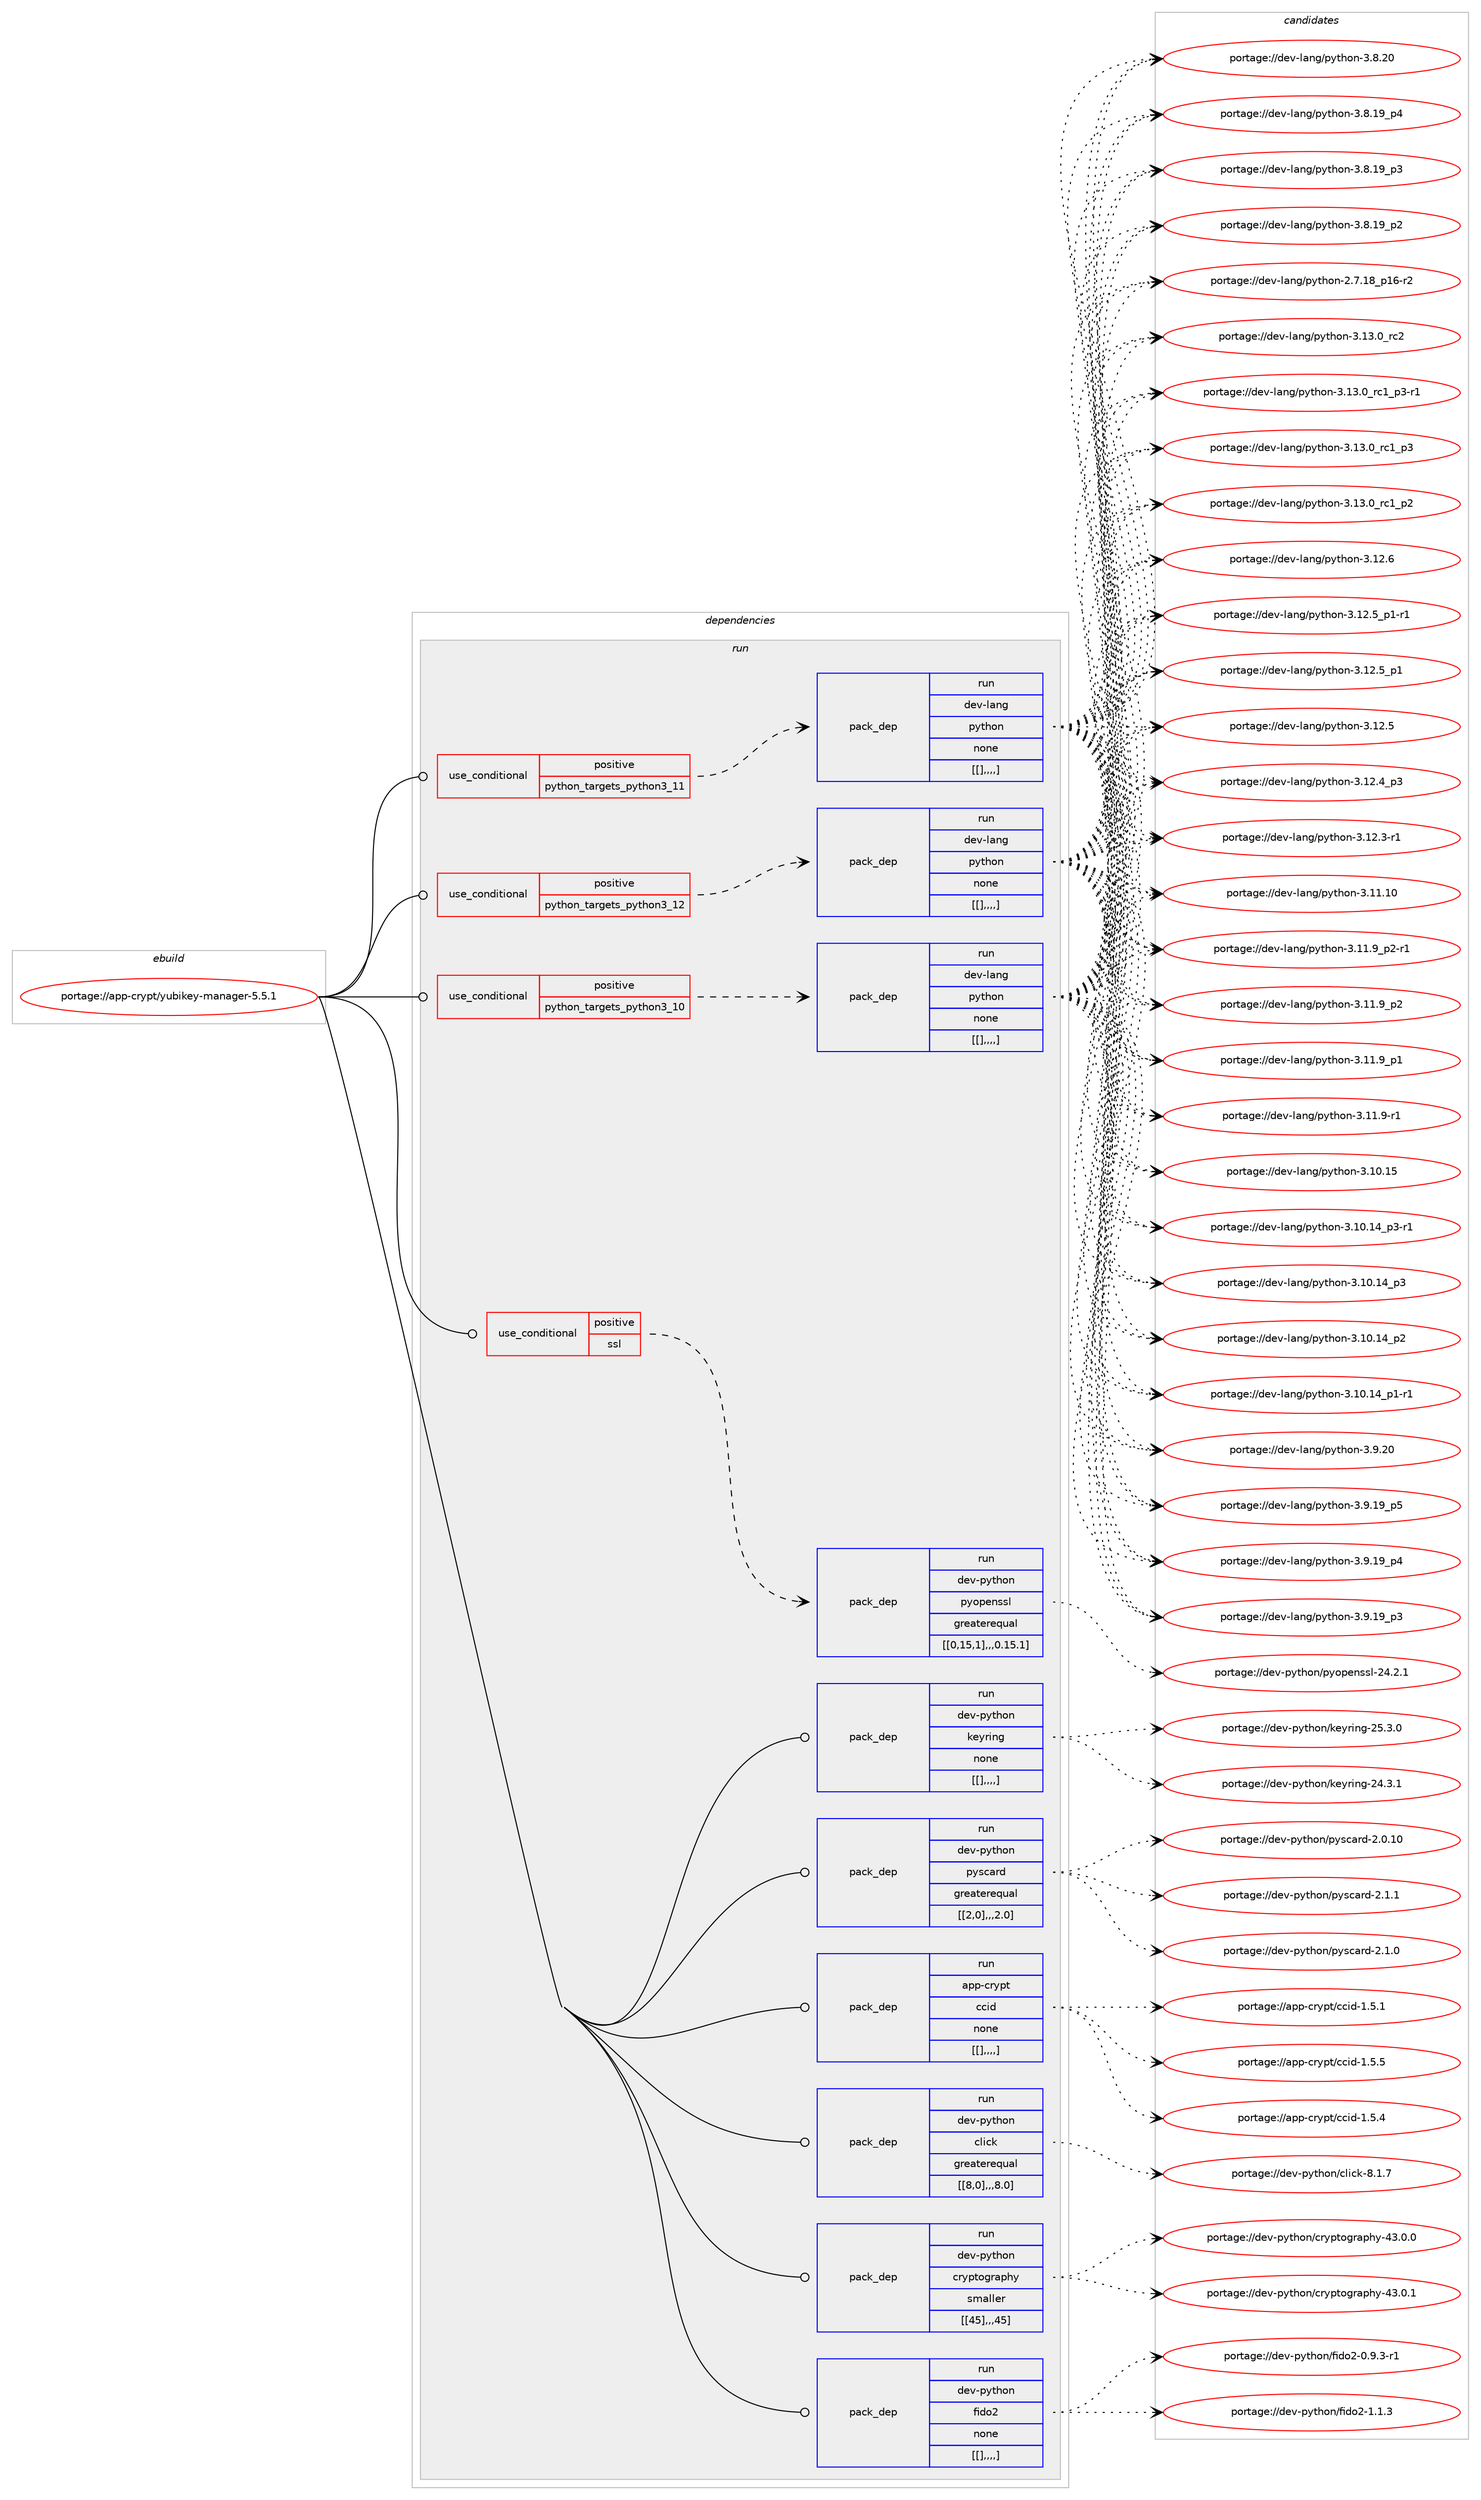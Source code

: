 digraph prolog {

# *************
# Graph options
# *************

newrank=true;
concentrate=true;
compound=true;
graph [rankdir=LR,fontname=Helvetica,fontsize=10,ranksep=1.5];#, ranksep=2.5, nodesep=0.2];
edge  [arrowhead=vee];
node  [fontname=Helvetica,fontsize=10];

# **********
# The ebuild
# **********

subgraph cluster_leftcol {
color=gray;
label=<<i>ebuild</i>>;
id [label="portage://app-crypt/yubikey-manager-5.5.1", color=red, width=4, href="../app-crypt/yubikey-manager-5.5.1.svg"];
}

# ****************
# The dependencies
# ****************

subgraph cluster_midcol {
color=gray;
label=<<i>dependencies</i>>;
subgraph cluster_compile {
fillcolor="#eeeeee";
style=filled;
label=<<i>compile</i>>;
}
subgraph cluster_compileandrun {
fillcolor="#eeeeee";
style=filled;
label=<<i>compile and run</i>>;
}
subgraph cluster_run {
fillcolor="#eeeeee";
style=filled;
label=<<i>run</i>>;
subgraph cond4013 {
dependency15070 [label=<<TABLE BORDER="0" CELLBORDER="1" CELLSPACING="0" CELLPADDING="4"><TR><TD ROWSPAN="3" CELLPADDING="10">use_conditional</TD></TR><TR><TD>positive</TD></TR><TR><TD>python_targets_python3_10</TD></TR></TABLE>>, shape=none, color=red];
subgraph pack10971 {
dependency15071 [label=<<TABLE BORDER="0" CELLBORDER="1" CELLSPACING="0" CELLPADDING="4" WIDTH="220"><TR><TD ROWSPAN="6" CELLPADDING="30">pack_dep</TD></TR><TR><TD WIDTH="110">run</TD></TR><TR><TD>dev-lang</TD></TR><TR><TD>python</TD></TR><TR><TD>none</TD></TR><TR><TD>[[],,,,]</TD></TR></TABLE>>, shape=none, color=blue];
}
dependency15070:e -> dependency15071:w [weight=20,style="dashed",arrowhead="vee"];
}
id:e -> dependency15070:w [weight=20,style="solid",arrowhead="odot"];
subgraph cond4014 {
dependency15072 [label=<<TABLE BORDER="0" CELLBORDER="1" CELLSPACING="0" CELLPADDING="4"><TR><TD ROWSPAN="3" CELLPADDING="10">use_conditional</TD></TR><TR><TD>positive</TD></TR><TR><TD>python_targets_python3_11</TD></TR></TABLE>>, shape=none, color=red];
subgraph pack10972 {
dependency15073 [label=<<TABLE BORDER="0" CELLBORDER="1" CELLSPACING="0" CELLPADDING="4" WIDTH="220"><TR><TD ROWSPAN="6" CELLPADDING="30">pack_dep</TD></TR><TR><TD WIDTH="110">run</TD></TR><TR><TD>dev-lang</TD></TR><TR><TD>python</TD></TR><TR><TD>none</TD></TR><TR><TD>[[],,,,]</TD></TR></TABLE>>, shape=none, color=blue];
}
dependency15072:e -> dependency15073:w [weight=20,style="dashed",arrowhead="vee"];
}
id:e -> dependency15072:w [weight=20,style="solid",arrowhead="odot"];
subgraph cond4015 {
dependency15074 [label=<<TABLE BORDER="0" CELLBORDER="1" CELLSPACING="0" CELLPADDING="4"><TR><TD ROWSPAN="3" CELLPADDING="10">use_conditional</TD></TR><TR><TD>positive</TD></TR><TR><TD>python_targets_python3_12</TD></TR></TABLE>>, shape=none, color=red];
subgraph pack10973 {
dependency15075 [label=<<TABLE BORDER="0" CELLBORDER="1" CELLSPACING="0" CELLPADDING="4" WIDTH="220"><TR><TD ROWSPAN="6" CELLPADDING="30">pack_dep</TD></TR><TR><TD WIDTH="110">run</TD></TR><TR><TD>dev-lang</TD></TR><TR><TD>python</TD></TR><TR><TD>none</TD></TR><TR><TD>[[],,,,]</TD></TR></TABLE>>, shape=none, color=blue];
}
dependency15074:e -> dependency15075:w [weight=20,style="dashed",arrowhead="vee"];
}
id:e -> dependency15074:w [weight=20,style="solid",arrowhead="odot"];
subgraph cond4016 {
dependency15076 [label=<<TABLE BORDER="0" CELLBORDER="1" CELLSPACING="0" CELLPADDING="4"><TR><TD ROWSPAN="3" CELLPADDING="10">use_conditional</TD></TR><TR><TD>positive</TD></TR><TR><TD>ssl</TD></TR></TABLE>>, shape=none, color=red];
subgraph pack10974 {
dependency15077 [label=<<TABLE BORDER="0" CELLBORDER="1" CELLSPACING="0" CELLPADDING="4" WIDTH="220"><TR><TD ROWSPAN="6" CELLPADDING="30">pack_dep</TD></TR><TR><TD WIDTH="110">run</TD></TR><TR><TD>dev-python</TD></TR><TR><TD>pyopenssl</TD></TR><TR><TD>greaterequal</TD></TR><TR><TD>[[0,15,1],,,0.15.1]</TD></TR></TABLE>>, shape=none, color=blue];
}
dependency15076:e -> dependency15077:w [weight=20,style="dashed",arrowhead="vee"];
}
id:e -> dependency15076:w [weight=20,style="solid",arrowhead="odot"];
subgraph pack10975 {
dependency15078 [label=<<TABLE BORDER="0" CELLBORDER="1" CELLSPACING="0" CELLPADDING="4" WIDTH="220"><TR><TD ROWSPAN="6" CELLPADDING="30">pack_dep</TD></TR><TR><TD WIDTH="110">run</TD></TR><TR><TD>app-crypt</TD></TR><TR><TD>ccid</TD></TR><TR><TD>none</TD></TR><TR><TD>[[],,,,]</TD></TR></TABLE>>, shape=none, color=blue];
}
id:e -> dependency15078:w [weight=20,style="solid",arrowhead="odot"];
subgraph pack10976 {
dependency15079 [label=<<TABLE BORDER="0" CELLBORDER="1" CELLSPACING="0" CELLPADDING="4" WIDTH="220"><TR><TD ROWSPAN="6" CELLPADDING="30">pack_dep</TD></TR><TR><TD WIDTH="110">run</TD></TR><TR><TD>dev-python</TD></TR><TR><TD>click</TD></TR><TR><TD>greaterequal</TD></TR><TR><TD>[[8,0],,,8.0]</TD></TR></TABLE>>, shape=none, color=blue];
}
id:e -> dependency15079:w [weight=20,style="solid",arrowhead="odot"];
subgraph pack10977 {
dependency15080 [label=<<TABLE BORDER="0" CELLBORDER="1" CELLSPACING="0" CELLPADDING="4" WIDTH="220"><TR><TD ROWSPAN="6" CELLPADDING="30">pack_dep</TD></TR><TR><TD WIDTH="110">run</TD></TR><TR><TD>dev-python</TD></TR><TR><TD>cryptography</TD></TR><TR><TD>smaller</TD></TR><TR><TD>[[45],,,45]</TD></TR></TABLE>>, shape=none, color=blue];
}
id:e -> dependency15080:w [weight=20,style="solid",arrowhead="odot"];
subgraph pack10978 {
dependency15081 [label=<<TABLE BORDER="0" CELLBORDER="1" CELLSPACING="0" CELLPADDING="4" WIDTH="220"><TR><TD ROWSPAN="6" CELLPADDING="30">pack_dep</TD></TR><TR><TD WIDTH="110">run</TD></TR><TR><TD>dev-python</TD></TR><TR><TD>fido2</TD></TR><TR><TD>none</TD></TR><TR><TD>[[],,,,]</TD></TR></TABLE>>, shape=none, color=blue];
}
id:e -> dependency15081:w [weight=20,style="solid",arrowhead="odot"];
subgraph pack10979 {
dependency15082 [label=<<TABLE BORDER="0" CELLBORDER="1" CELLSPACING="0" CELLPADDING="4" WIDTH="220"><TR><TD ROWSPAN="6" CELLPADDING="30">pack_dep</TD></TR><TR><TD WIDTH="110">run</TD></TR><TR><TD>dev-python</TD></TR><TR><TD>keyring</TD></TR><TR><TD>none</TD></TR><TR><TD>[[],,,,]</TD></TR></TABLE>>, shape=none, color=blue];
}
id:e -> dependency15082:w [weight=20,style="solid",arrowhead="odot"];
subgraph pack10980 {
dependency15083 [label=<<TABLE BORDER="0" CELLBORDER="1" CELLSPACING="0" CELLPADDING="4" WIDTH="220"><TR><TD ROWSPAN="6" CELLPADDING="30">pack_dep</TD></TR><TR><TD WIDTH="110">run</TD></TR><TR><TD>dev-python</TD></TR><TR><TD>pyscard</TD></TR><TR><TD>greaterequal</TD></TR><TR><TD>[[2,0],,,2.0]</TD></TR></TABLE>>, shape=none, color=blue];
}
id:e -> dependency15083:w [weight=20,style="solid",arrowhead="odot"];
}
}

# **************
# The candidates
# **************

subgraph cluster_choices {
rank=same;
color=gray;
label=<<i>candidates</i>>;

subgraph choice10971 {
color=black;
nodesep=1;
choice10010111845108971101034711212111610411111045514649514648951149950 [label="portage://dev-lang/python-3.13.0_rc2", color=red, width=4,href="../dev-lang/python-3.13.0_rc2.svg"];
choice1001011184510897110103471121211161041111104551464951464895114994995112514511449 [label="portage://dev-lang/python-3.13.0_rc1_p3-r1", color=red, width=4,href="../dev-lang/python-3.13.0_rc1_p3-r1.svg"];
choice100101118451089711010347112121116104111110455146495146489511499499511251 [label="portage://dev-lang/python-3.13.0_rc1_p3", color=red, width=4,href="../dev-lang/python-3.13.0_rc1_p3.svg"];
choice100101118451089711010347112121116104111110455146495146489511499499511250 [label="portage://dev-lang/python-3.13.0_rc1_p2", color=red, width=4,href="../dev-lang/python-3.13.0_rc1_p2.svg"];
choice10010111845108971101034711212111610411111045514649504654 [label="portage://dev-lang/python-3.12.6", color=red, width=4,href="../dev-lang/python-3.12.6.svg"];
choice1001011184510897110103471121211161041111104551464950465395112494511449 [label="portage://dev-lang/python-3.12.5_p1-r1", color=red, width=4,href="../dev-lang/python-3.12.5_p1-r1.svg"];
choice100101118451089711010347112121116104111110455146495046539511249 [label="portage://dev-lang/python-3.12.5_p1", color=red, width=4,href="../dev-lang/python-3.12.5_p1.svg"];
choice10010111845108971101034711212111610411111045514649504653 [label="portage://dev-lang/python-3.12.5", color=red, width=4,href="../dev-lang/python-3.12.5.svg"];
choice100101118451089711010347112121116104111110455146495046529511251 [label="portage://dev-lang/python-3.12.4_p3", color=red, width=4,href="../dev-lang/python-3.12.4_p3.svg"];
choice100101118451089711010347112121116104111110455146495046514511449 [label="portage://dev-lang/python-3.12.3-r1", color=red, width=4,href="../dev-lang/python-3.12.3-r1.svg"];
choice1001011184510897110103471121211161041111104551464949464948 [label="portage://dev-lang/python-3.11.10", color=red, width=4,href="../dev-lang/python-3.11.10.svg"];
choice1001011184510897110103471121211161041111104551464949465795112504511449 [label="portage://dev-lang/python-3.11.9_p2-r1", color=red, width=4,href="../dev-lang/python-3.11.9_p2-r1.svg"];
choice100101118451089711010347112121116104111110455146494946579511250 [label="portage://dev-lang/python-3.11.9_p2", color=red, width=4,href="../dev-lang/python-3.11.9_p2.svg"];
choice100101118451089711010347112121116104111110455146494946579511249 [label="portage://dev-lang/python-3.11.9_p1", color=red, width=4,href="../dev-lang/python-3.11.9_p1.svg"];
choice100101118451089711010347112121116104111110455146494946574511449 [label="portage://dev-lang/python-3.11.9-r1", color=red, width=4,href="../dev-lang/python-3.11.9-r1.svg"];
choice1001011184510897110103471121211161041111104551464948464953 [label="portage://dev-lang/python-3.10.15", color=red, width=4,href="../dev-lang/python-3.10.15.svg"];
choice100101118451089711010347112121116104111110455146494846495295112514511449 [label="portage://dev-lang/python-3.10.14_p3-r1", color=red, width=4,href="../dev-lang/python-3.10.14_p3-r1.svg"];
choice10010111845108971101034711212111610411111045514649484649529511251 [label="portage://dev-lang/python-3.10.14_p3", color=red, width=4,href="../dev-lang/python-3.10.14_p3.svg"];
choice10010111845108971101034711212111610411111045514649484649529511250 [label="portage://dev-lang/python-3.10.14_p2", color=red, width=4,href="../dev-lang/python-3.10.14_p2.svg"];
choice100101118451089711010347112121116104111110455146494846495295112494511449 [label="portage://dev-lang/python-3.10.14_p1-r1", color=red, width=4,href="../dev-lang/python-3.10.14_p1-r1.svg"];
choice10010111845108971101034711212111610411111045514657465048 [label="portage://dev-lang/python-3.9.20", color=red, width=4,href="../dev-lang/python-3.9.20.svg"];
choice100101118451089711010347112121116104111110455146574649579511253 [label="portage://dev-lang/python-3.9.19_p5", color=red, width=4,href="../dev-lang/python-3.9.19_p5.svg"];
choice100101118451089711010347112121116104111110455146574649579511252 [label="portage://dev-lang/python-3.9.19_p4", color=red, width=4,href="../dev-lang/python-3.9.19_p4.svg"];
choice100101118451089711010347112121116104111110455146574649579511251 [label="portage://dev-lang/python-3.9.19_p3", color=red, width=4,href="../dev-lang/python-3.9.19_p3.svg"];
choice10010111845108971101034711212111610411111045514656465048 [label="portage://dev-lang/python-3.8.20", color=red, width=4,href="../dev-lang/python-3.8.20.svg"];
choice100101118451089711010347112121116104111110455146564649579511252 [label="portage://dev-lang/python-3.8.19_p4", color=red, width=4,href="../dev-lang/python-3.8.19_p4.svg"];
choice100101118451089711010347112121116104111110455146564649579511251 [label="portage://dev-lang/python-3.8.19_p3", color=red, width=4,href="../dev-lang/python-3.8.19_p3.svg"];
choice100101118451089711010347112121116104111110455146564649579511250 [label="portage://dev-lang/python-3.8.19_p2", color=red, width=4,href="../dev-lang/python-3.8.19_p2.svg"];
choice100101118451089711010347112121116104111110455046554649569511249544511450 [label="portage://dev-lang/python-2.7.18_p16-r2", color=red, width=4,href="../dev-lang/python-2.7.18_p16-r2.svg"];
dependency15071:e -> choice10010111845108971101034711212111610411111045514649514648951149950:w [style=dotted,weight="100"];
dependency15071:e -> choice1001011184510897110103471121211161041111104551464951464895114994995112514511449:w [style=dotted,weight="100"];
dependency15071:e -> choice100101118451089711010347112121116104111110455146495146489511499499511251:w [style=dotted,weight="100"];
dependency15071:e -> choice100101118451089711010347112121116104111110455146495146489511499499511250:w [style=dotted,weight="100"];
dependency15071:e -> choice10010111845108971101034711212111610411111045514649504654:w [style=dotted,weight="100"];
dependency15071:e -> choice1001011184510897110103471121211161041111104551464950465395112494511449:w [style=dotted,weight="100"];
dependency15071:e -> choice100101118451089711010347112121116104111110455146495046539511249:w [style=dotted,weight="100"];
dependency15071:e -> choice10010111845108971101034711212111610411111045514649504653:w [style=dotted,weight="100"];
dependency15071:e -> choice100101118451089711010347112121116104111110455146495046529511251:w [style=dotted,weight="100"];
dependency15071:e -> choice100101118451089711010347112121116104111110455146495046514511449:w [style=dotted,weight="100"];
dependency15071:e -> choice1001011184510897110103471121211161041111104551464949464948:w [style=dotted,weight="100"];
dependency15071:e -> choice1001011184510897110103471121211161041111104551464949465795112504511449:w [style=dotted,weight="100"];
dependency15071:e -> choice100101118451089711010347112121116104111110455146494946579511250:w [style=dotted,weight="100"];
dependency15071:e -> choice100101118451089711010347112121116104111110455146494946579511249:w [style=dotted,weight="100"];
dependency15071:e -> choice100101118451089711010347112121116104111110455146494946574511449:w [style=dotted,weight="100"];
dependency15071:e -> choice1001011184510897110103471121211161041111104551464948464953:w [style=dotted,weight="100"];
dependency15071:e -> choice100101118451089711010347112121116104111110455146494846495295112514511449:w [style=dotted,weight="100"];
dependency15071:e -> choice10010111845108971101034711212111610411111045514649484649529511251:w [style=dotted,weight="100"];
dependency15071:e -> choice10010111845108971101034711212111610411111045514649484649529511250:w [style=dotted,weight="100"];
dependency15071:e -> choice100101118451089711010347112121116104111110455146494846495295112494511449:w [style=dotted,weight="100"];
dependency15071:e -> choice10010111845108971101034711212111610411111045514657465048:w [style=dotted,weight="100"];
dependency15071:e -> choice100101118451089711010347112121116104111110455146574649579511253:w [style=dotted,weight="100"];
dependency15071:e -> choice100101118451089711010347112121116104111110455146574649579511252:w [style=dotted,weight="100"];
dependency15071:e -> choice100101118451089711010347112121116104111110455146574649579511251:w [style=dotted,weight="100"];
dependency15071:e -> choice10010111845108971101034711212111610411111045514656465048:w [style=dotted,weight="100"];
dependency15071:e -> choice100101118451089711010347112121116104111110455146564649579511252:w [style=dotted,weight="100"];
dependency15071:e -> choice100101118451089711010347112121116104111110455146564649579511251:w [style=dotted,weight="100"];
dependency15071:e -> choice100101118451089711010347112121116104111110455146564649579511250:w [style=dotted,weight="100"];
dependency15071:e -> choice100101118451089711010347112121116104111110455046554649569511249544511450:w [style=dotted,weight="100"];
}
subgraph choice10972 {
color=black;
nodesep=1;
choice10010111845108971101034711212111610411111045514649514648951149950 [label="portage://dev-lang/python-3.13.0_rc2", color=red, width=4,href="../dev-lang/python-3.13.0_rc2.svg"];
choice1001011184510897110103471121211161041111104551464951464895114994995112514511449 [label="portage://dev-lang/python-3.13.0_rc1_p3-r1", color=red, width=4,href="../dev-lang/python-3.13.0_rc1_p3-r1.svg"];
choice100101118451089711010347112121116104111110455146495146489511499499511251 [label="portage://dev-lang/python-3.13.0_rc1_p3", color=red, width=4,href="../dev-lang/python-3.13.0_rc1_p3.svg"];
choice100101118451089711010347112121116104111110455146495146489511499499511250 [label="portage://dev-lang/python-3.13.0_rc1_p2", color=red, width=4,href="../dev-lang/python-3.13.0_rc1_p2.svg"];
choice10010111845108971101034711212111610411111045514649504654 [label="portage://dev-lang/python-3.12.6", color=red, width=4,href="../dev-lang/python-3.12.6.svg"];
choice1001011184510897110103471121211161041111104551464950465395112494511449 [label="portage://dev-lang/python-3.12.5_p1-r1", color=red, width=4,href="../dev-lang/python-3.12.5_p1-r1.svg"];
choice100101118451089711010347112121116104111110455146495046539511249 [label="portage://dev-lang/python-3.12.5_p1", color=red, width=4,href="../dev-lang/python-3.12.5_p1.svg"];
choice10010111845108971101034711212111610411111045514649504653 [label="portage://dev-lang/python-3.12.5", color=red, width=4,href="../dev-lang/python-3.12.5.svg"];
choice100101118451089711010347112121116104111110455146495046529511251 [label="portage://dev-lang/python-3.12.4_p3", color=red, width=4,href="../dev-lang/python-3.12.4_p3.svg"];
choice100101118451089711010347112121116104111110455146495046514511449 [label="portage://dev-lang/python-3.12.3-r1", color=red, width=4,href="../dev-lang/python-3.12.3-r1.svg"];
choice1001011184510897110103471121211161041111104551464949464948 [label="portage://dev-lang/python-3.11.10", color=red, width=4,href="../dev-lang/python-3.11.10.svg"];
choice1001011184510897110103471121211161041111104551464949465795112504511449 [label="portage://dev-lang/python-3.11.9_p2-r1", color=red, width=4,href="../dev-lang/python-3.11.9_p2-r1.svg"];
choice100101118451089711010347112121116104111110455146494946579511250 [label="portage://dev-lang/python-3.11.9_p2", color=red, width=4,href="../dev-lang/python-3.11.9_p2.svg"];
choice100101118451089711010347112121116104111110455146494946579511249 [label="portage://dev-lang/python-3.11.9_p1", color=red, width=4,href="../dev-lang/python-3.11.9_p1.svg"];
choice100101118451089711010347112121116104111110455146494946574511449 [label="portage://dev-lang/python-3.11.9-r1", color=red, width=4,href="../dev-lang/python-3.11.9-r1.svg"];
choice1001011184510897110103471121211161041111104551464948464953 [label="portage://dev-lang/python-3.10.15", color=red, width=4,href="../dev-lang/python-3.10.15.svg"];
choice100101118451089711010347112121116104111110455146494846495295112514511449 [label="portage://dev-lang/python-3.10.14_p3-r1", color=red, width=4,href="../dev-lang/python-3.10.14_p3-r1.svg"];
choice10010111845108971101034711212111610411111045514649484649529511251 [label="portage://dev-lang/python-3.10.14_p3", color=red, width=4,href="../dev-lang/python-3.10.14_p3.svg"];
choice10010111845108971101034711212111610411111045514649484649529511250 [label="portage://dev-lang/python-3.10.14_p2", color=red, width=4,href="../dev-lang/python-3.10.14_p2.svg"];
choice100101118451089711010347112121116104111110455146494846495295112494511449 [label="portage://dev-lang/python-3.10.14_p1-r1", color=red, width=4,href="../dev-lang/python-3.10.14_p1-r1.svg"];
choice10010111845108971101034711212111610411111045514657465048 [label="portage://dev-lang/python-3.9.20", color=red, width=4,href="../dev-lang/python-3.9.20.svg"];
choice100101118451089711010347112121116104111110455146574649579511253 [label="portage://dev-lang/python-3.9.19_p5", color=red, width=4,href="../dev-lang/python-3.9.19_p5.svg"];
choice100101118451089711010347112121116104111110455146574649579511252 [label="portage://dev-lang/python-3.9.19_p4", color=red, width=4,href="../dev-lang/python-3.9.19_p4.svg"];
choice100101118451089711010347112121116104111110455146574649579511251 [label="portage://dev-lang/python-3.9.19_p3", color=red, width=4,href="../dev-lang/python-3.9.19_p3.svg"];
choice10010111845108971101034711212111610411111045514656465048 [label="portage://dev-lang/python-3.8.20", color=red, width=4,href="../dev-lang/python-3.8.20.svg"];
choice100101118451089711010347112121116104111110455146564649579511252 [label="portage://dev-lang/python-3.8.19_p4", color=red, width=4,href="../dev-lang/python-3.8.19_p4.svg"];
choice100101118451089711010347112121116104111110455146564649579511251 [label="portage://dev-lang/python-3.8.19_p3", color=red, width=4,href="../dev-lang/python-3.8.19_p3.svg"];
choice100101118451089711010347112121116104111110455146564649579511250 [label="portage://dev-lang/python-3.8.19_p2", color=red, width=4,href="../dev-lang/python-3.8.19_p2.svg"];
choice100101118451089711010347112121116104111110455046554649569511249544511450 [label="portage://dev-lang/python-2.7.18_p16-r2", color=red, width=4,href="../dev-lang/python-2.7.18_p16-r2.svg"];
dependency15073:e -> choice10010111845108971101034711212111610411111045514649514648951149950:w [style=dotted,weight="100"];
dependency15073:e -> choice1001011184510897110103471121211161041111104551464951464895114994995112514511449:w [style=dotted,weight="100"];
dependency15073:e -> choice100101118451089711010347112121116104111110455146495146489511499499511251:w [style=dotted,weight="100"];
dependency15073:e -> choice100101118451089711010347112121116104111110455146495146489511499499511250:w [style=dotted,weight="100"];
dependency15073:e -> choice10010111845108971101034711212111610411111045514649504654:w [style=dotted,weight="100"];
dependency15073:e -> choice1001011184510897110103471121211161041111104551464950465395112494511449:w [style=dotted,weight="100"];
dependency15073:e -> choice100101118451089711010347112121116104111110455146495046539511249:w [style=dotted,weight="100"];
dependency15073:e -> choice10010111845108971101034711212111610411111045514649504653:w [style=dotted,weight="100"];
dependency15073:e -> choice100101118451089711010347112121116104111110455146495046529511251:w [style=dotted,weight="100"];
dependency15073:e -> choice100101118451089711010347112121116104111110455146495046514511449:w [style=dotted,weight="100"];
dependency15073:e -> choice1001011184510897110103471121211161041111104551464949464948:w [style=dotted,weight="100"];
dependency15073:e -> choice1001011184510897110103471121211161041111104551464949465795112504511449:w [style=dotted,weight="100"];
dependency15073:e -> choice100101118451089711010347112121116104111110455146494946579511250:w [style=dotted,weight="100"];
dependency15073:e -> choice100101118451089711010347112121116104111110455146494946579511249:w [style=dotted,weight="100"];
dependency15073:e -> choice100101118451089711010347112121116104111110455146494946574511449:w [style=dotted,weight="100"];
dependency15073:e -> choice1001011184510897110103471121211161041111104551464948464953:w [style=dotted,weight="100"];
dependency15073:e -> choice100101118451089711010347112121116104111110455146494846495295112514511449:w [style=dotted,weight="100"];
dependency15073:e -> choice10010111845108971101034711212111610411111045514649484649529511251:w [style=dotted,weight="100"];
dependency15073:e -> choice10010111845108971101034711212111610411111045514649484649529511250:w [style=dotted,weight="100"];
dependency15073:e -> choice100101118451089711010347112121116104111110455146494846495295112494511449:w [style=dotted,weight="100"];
dependency15073:e -> choice10010111845108971101034711212111610411111045514657465048:w [style=dotted,weight="100"];
dependency15073:e -> choice100101118451089711010347112121116104111110455146574649579511253:w [style=dotted,weight="100"];
dependency15073:e -> choice100101118451089711010347112121116104111110455146574649579511252:w [style=dotted,weight="100"];
dependency15073:e -> choice100101118451089711010347112121116104111110455146574649579511251:w [style=dotted,weight="100"];
dependency15073:e -> choice10010111845108971101034711212111610411111045514656465048:w [style=dotted,weight="100"];
dependency15073:e -> choice100101118451089711010347112121116104111110455146564649579511252:w [style=dotted,weight="100"];
dependency15073:e -> choice100101118451089711010347112121116104111110455146564649579511251:w [style=dotted,weight="100"];
dependency15073:e -> choice100101118451089711010347112121116104111110455146564649579511250:w [style=dotted,weight="100"];
dependency15073:e -> choice100101118451089711010347112121116104111110455046554649569511249544511450:w [style=dotted,weight="100"];
}
subgraph choice10973 {
color=black;
nodesep=1;
choice10010111845108971101034711212111610411111045514649514648951149950 [label="portage://dev-lang/python-3.13.0_rc2", color=red, width=4,href="../dev-lang/python-3.13.0_rc2.svg"];
choice1001011184510897110103471121211161041111104551464951464895114994995112514511449 [label="portage://dev-lang/python-3.13.0_rc1_p3-r1", color=red, width=4,href="../dev-lang/python-3.13.0_rc1_p3-r1.svg"];
choice100101118451089711010347112121116104111110455146495146489511499499511251 [label="portage://dev-lang/python-3.13.0_rc1_p3", color=red, width=4,href="../dev-lang/python-3.13.0_rc1_p3.svg"];
choice100101118451089711010347112121116104111110455146495146489511499499511250 [label="portage://dev-lang/python-3.13.0_rc1_p2", color=red, width=4,href="../dev-lang/python-3.13.0_rc1_p2.svg"];
choice10010111845108971101034711212111610411111045514649504654 [label="portage://dev-lang/python-3.12.6", color=red, width=4,href="../dev-lang/python-3.12.6.svg"];
choice1001011184510897110103471121211161041111104551464950465395112494511449 [label="portage://dev-lang/python-3.12.5_p1-r1", color=red, width=4,href="../dev-lang/python-3.12.5_p1-r1.svg"];
choice100101118451089711010347112121116104111110455146495046539511249 [label="portage://dev-lang/python-3.12.5_p1", color=red, width=4,href="../dev-lang/python-3.12.5_p1.svg"];
choice10010111845108971101034711212111610411111045514649504653 [label="portage://dev-lang/python-3.12.5", color=red, width=4,href="../dev-lang/python-3.12.5.svg"];
choice100101118451089711010347112121116104111110455146495046529511251 [label="portage://dev-lang/python-3.12.4_p3", color=red, width=4,href="../dev-lang/python-3.12.4_p3.svg"];
choice100101118451089711010347112121116104111110455146495046514511449 [label="portage://dev-lang/python-3.12.3-r1", color=red, width=4,href="../dev-lang/python-3.12.3-r1.svg"];
choice1001011184510897110103471121211161041111104551464949464948 [label="portage://dev-lang/python-3.11.10", color=red, width=4,href="../dev-lang/python-3.11.10.svg"];
choice1001011184510897110103471121211161041111104551464949465795112504511449 [label="portage://dev-lang/python-3.11.9_p2-r1", color=red, width=4,href="../dev-lang/python-3.11.9_p2-r1.svg"];
choice100101118451089711010347112121116104111110455146494946579511250 [label="portage://dev-lang/python-3.11.9_p2", color=red, width=4,href="../dev-lang/python-3.11.9_p2.svg"];
choice100101118451089711010347112121116104111110455146494946579511249 [label="portage://dev-lang/python-3.11.9_p1", color=red, width=4,href="../dev-lang/python-3.11.9_p1.svg"];
choice100101118451089711010347112121116104111110455146494946574511449 [label="portage://dev-lang/python-3.11.9-r1", color=red, width=4,href="../dev-lang/python-3.11.9-r1.svg"];
choice1001011184510897110103471121211161041111104551464948464953 [label="portage://dev-lang/python-3.10.15", color=red, width=4,href="../dev-lang/python-3.10.15.svg"];
choice100101118451089711010347112121116104111110455146494846495295112514511449 [label="portage://dev-lang/python-3.10.14_p3-r1", color=red, width=4,href="../dev-lang/python-3.10.14_p3-r1.svg"];
choice10010111845108971101034711212111610411111045514649484649529511251 [label="portage://dev-lang/python-3.10.14_p3", color=red, width=4,href="../dev-lang/python-3.10.14_p3.svg"];
choice10010111845108971101034711212111610411111045514649484649529511250 [label="portage://dev-lang/python-3.10.14_p2", color=red, width=4,href="../dev-lang/python-3.10.14_p2.svg"];
choice100101118451089711010347112121116104111110455146494846495295112494511449 [label="portage://dev-lang/python-3.10.14_p1-r1", color=red, width=4,href="../dev-lang/python-3.10.14_p1-r1.svg"];
choice10010111845108971101034711212111610411111045514657465048 [label="portage://dev-lang/python-3.9.20", color=red, width=4,href="../dev-lang/python-3.9.20.svg"];
choice100101118451089711010347112121116104111110455146574649579511253 [label="portage://dev-lang/python-3.9.19_p5", color=red, width=4,href="../dev-lang/python-3.9.19_p5.svg"];
choice100101118451089711010347112121116104111110455146574649579511252 [label="portage://dev-lang/python-3.9.19_p4", color=red, width=4,href="../dev-lang/python-3.9.19_p4.svg"];
choice100101118451089711010347112121116104111110455146574649579511251 [label="portage://dev-lang/python-3.9.19_p3", color=red, width=4,href="../dev-lang/python-3.9.19_p3.svg"];
choice10010111845108971101034711212111610411111045514656465048 [label="portage://dev-lang/python-3.8.20", color=red, width=4,href="../dev-lang/python-3.8.20.svg"];
choice100101118451089711010347112121116104111110455146564649579511252 [label="portage://dev-lang/python-3.8.19_p4", color=red, width=4,href="../dev-lang/python-3.8.19_p4.svg"];
choice100101118451089711010347112121116104111110455146564649579511251 [label="portage://dev-lang/python-3.8.19_p3", color=red, width=4,href="../dev-lang/python-3.8.19_p3.svg"];
choice100101118451089711010347112121116104111110455146564649579511250 [label="portage://dev-lang/python-3.8.19_p2", color=red, width=4,href="../dev-lang/python-3.8.19_p2.svg"];
choice100101118451089711010347112121116104111110455046554649569511249544511450 [label="portage://dev-lang/python-2.7.18_p16-r2", color=red, width=4,href="../dev-lang/python-2.7.18_p16-r2.svg"];
dependency15075:e -> choice10010111845108971101034711212111610411111045514649514648951149950:w [style=dotted,weight="100"];
dependency15075:e -> choice1001011184510897110103471121211161041111104551464951464895114994995112514511449:w [style=dotted,weight="100"];
dependency15075:e -> choice100101118451089711010347112121116104111110455146495146489511499499511251:w [style=dotted,weight="100"];
dependency15075:e -> choice100101118451089711010347112121116104111110455146495146489511499499511250:w [style=dotted,weight="100"];
dependency15075:e -> choice10010111845108971101034711212111610411111045514649504654:w [style=dotted,weight="100"];
dependency15075:e -> choice1001011184510897110103471121211161041111104551464950465395112494511449:w [style=dotted,weight="100"];
dependency15075:e -> choice100101118451089711010347112121116104111110455146495046539511249:w [style=dotted,weight="100"];
dependency15075:e -> choice10010111845108971101034711212111610411111045514649504653:w [style=dotted,weight="100"];
dependency15075:e -> choice100101118451089711010347112121116104111110455146495046529511251:w [style=dotted,weight="100"];
dependency15075:e -> choice100101118451089711010347112121116104111110455146495046514511449:w [style=dotted,weight="100"];
dependency15075:e -> choice1001011184510897110103471121211161041111104551464949464948:w [style=dotted,weight="100"];
dependency15075:e -> choice1001011184510897110103471121211161041111104551464949465795112504511449:w [style=dotted,weight="100"];
dependency15075:e -> choice100101118451089711010347112121116104111110455146494946579511250:w [style=dotted,weight="100"];
dependency15075:e -> choice100101118451089711010347112121116104111110455146494946579511249:w [style=dotted,weight="100"];
dependency15075:e -> choice100101118451089711010347112121116104111110455146494946574511449:w [style=dotted,weight="100"];
dependency15075:e -> choice1001011184510897110103471121211161041111104551464948464953:w [style=dotted,weight="100"];
dependency15075:e -> choice100101118451089711010347112121116104111110455146494846495295112514511449:w [style=dotted,weight="100"];
dependency15075:e -> choice10010111845108971101034711212111610411111045514649484649529511251:w [style=dotted,weight="100"];
dependency15075:e -> choice10010111845108971101034711212111610411111045514649484649529511250:w [style=dotted,weight="100"];
dependency15075:e -> choice100101118451089711010347112121116104111110455146494846495295112494511449:w [style=dotted,weight="100"];
dependency15075:e -> choice10010111845108971101034711212111610411111045514657465048:w [style=dotted,weight="100"];
dependency15075:e -> choice100101118451089711010347112121116104111110455146574649579511253:w [style=dotted,weight="100"];
dependency15075:e -> choice100101118451089711010347112121116104111110455146574649579511252:w [style=dotted,weight="100"];
dependency15075:e -> choice100101118451089711010347112121116104111110455146574649579511251:w [style=dotted,weight="100"];
dependency15075:e -> choice10010111845108971101034711212111610411111045514656465048:w [style=dotted,weight="100"];
dependency15075:e -> choice100101118451089711010347112121116104111110455146564649579511252:w [style=dotted,weight="100"];
dependency15075:e -> choice100101118451089711010347112121116104111110455146564649579511251:w [style=dotted,weight="100"];
dependency15075:e -> choice100101118451089711010347112121116104111110455146564649579511250:w [style=dotted,weight="100"];
dependency15075:e -> choice100101118451089711010347112121116104111110455046554649569511249544511450:w [style=dotted,weight="100"];
}
subgraph choice10974 {
color=black;
nodesep=1;
choice100101118451121211161041111104711212111111210111011511510845505246504649 [label="portage://dev-python/pyopenssl-24.2.1", color=red, width=4,href="../dev-python/pyopenssl-24.2.1.svg"];
dependency15077:e -> choice100101118451121211161041111104711212111111210111011511510845505246504649:w [style=dotted,weight="100"];
}
subgraph choice10975 {
color=black;
nodesep=1;
choice971121124599114121112116479999105100454946534653 [label="portage://app-crypt/ccid-1.5.5", color=red, width=4,href="../app-crypt/ccid-1.5.5.svg"];
choice971121124599114121112116479999105100454946534652 [label="portage://app-crypt/ccid-1.5.4", color=red, width=4,href="../app-crypt/ccid-1.5.4.svg"];
choice971121124599114121112116479999105100454946534649 [label="portage://app-crypt/ccid-1.5.1", color=red, width=4,href="../app-crypt/ccid-1.5.1.svg"];
dependency15078:e -> choice971121124599114121112116479999105100454946534653:w [style=dotted,weight="100"];
dependency15078:e -> choice971121124599114121112116479999105100454946534652:w [style=dotted,weight="100"];
dependency15078:e -> choice971121124599114121112116479999105100454946534649:w [style=dotted,weight="100"];
}
subgraph choice10976 {
color=black;
nodesep=1;
choice10010111845112121116104111110479910810599107455646494655 [label="portage://dev-python/click-8.1.7", color=red, width=4,href="../dev-python/click-8.1.7.svg"];
dependency15079:e -> choice10010111845112121116104111110479910810599107455646494655:w [style=dotted,weight="100"];
}
subgraph choice10977 {
color=black;
nodesep=1;
choice1001011184511212111610411111047991141211121161111031149711210412145525146484649 [label="portage://dev-python/cryptography-43.0.1", color=red, width=4,href="../dev-python/cryptography-43.0.1.svg"];
choice1001011184511212111610411111047991141211121161111031149711210412145525146484648 [label="portage://dev-python/cryptography-43.0.0", color=red, width=4,href="../dev-python/cryptography-43.0.0.svg"];
dependency15080:e -> choice1001011184511212111610411111047991141211121161111031149711210412145525146484649:w [style=dotted,weight="100"];
dependency15080:e -> choice1001011184511212111610411111047991141211121161111031149711210412145525146484648:w [style=dotted,weight="100"];
}
subgraph choice10978 {
color=black;
nodesep=1;
choice100101118451121211161041111104710210510011150454946494651 [label="portage://dev-python/fido2-1.1.3", color=red, width=4,href="../dev-python/fido2-1.1.3.svg"];
choice1001011184511212111610411111047102105100111504548465746514511449 [label="portage://dev-python/fido2-0.9.3-r1", color=red, width=4,href="../dev-python/fido2-0.9.3-r1.svg"];
dependency15081:e -> choice100101118451121211161041111104710210510011150454946494651:w [style=dotted,weight="100"];
dependency15081:e -> choice1001011184511212111610411111047102105100111504548465746514511449:w [style=dotted,weight="100"];
}
subgraph choice10979 {
color=black;
nodesep=1;
choice100101118451121211161041111104710710112111410511010345505346514648 [label="portage://dev-python/keyring-25.3.0", color=red, width=4,href="../dev-python/keyring-25.3.0.svg"];
choice100101118451121211161041111104710710112111410511010345505246514649 [label="portage://dev-python/keyring-24.3.1", color=red, width=4,href="../dev-python/keyring-24.3.1.svg"];
dependency15082:e -> choice100101118451121211161041111104710710112111410511010345505346514648:w [style=dotted,weight="100"];
dependency15082:e -> choice100101118451121211161041111104710710112111410511010345505246514649:w [style=dotted,weight="100"];
}
subgraph choice10980 {
color=black;
nodesep=1;
choice10010111845112121116104111110471121211159997114100455046494649 [label="portage://dev-python/pyscard-2.1.1", color=red, width=4,href="../dev-python/pyscard-2.1.1.svg"];
choice10010111845112121116104111110471121211159997114100455046494648 [label="portage://dev-python/pyscard-2.1.0", color=red, width=4,href="../dev-python/pyscard-2.1.0.svg"];
choice1001011184511212111610411111047112121115999711410045504648464948 [label="portage://dev-python/pyscard-2.0.10", color=red, width=4,href="../dev-python/pyscard-2.0.10.svg"];
dependency15083:e -> choice10010111845112121116104111110471121211159997114100455046494649:w [style=dotted,weight="100"];
dependency15083:e -> choice10010111845112121116104111110471121211159997114100455046494648:w [style=dotted,weight="100"];
dependency15083:e -> choice1001011184511212111610411111047112121115999711410045504648464948:w [style=dotted,weight="100"];
}
}

}
